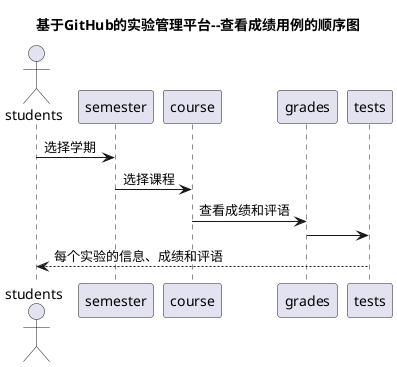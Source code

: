 @startuml
title 基于GitHub的实验管理平台--查看成绩用例的顺序图
actor students
students -> semester: 选择学期
semester -> course: 选择课程
course -> grades: 查看成绩和评语
grades -> tests
tests --> students:每个实验的信息、成绩和评语
@enduml